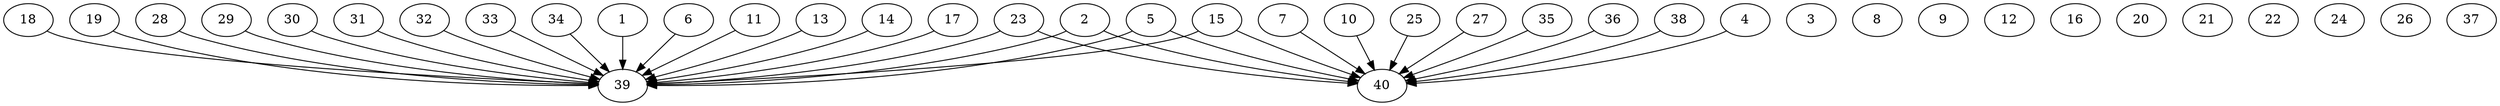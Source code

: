 // DAG automatically generated by daggen at Thu Oct  3 14:06:50 2019
// ./daggen --dot -n 40 --ccr 0.3 --fat 0.9 --regular 0.5 --density 0.5 --mindata 5242880 --maxdata 52428800 
digraph G {
  1 [size="77103787", alpha="0.15", expect_size="23131136"] 
  1 -> 39 [size ="23131136"]
  2 [size="58719573", alpha="0.06", expect_size="17615872"] 
  2 -> 39 [size ="17615872"]
  2 -> 40 [size ="17615872"]
  3 [size="114841600", alpha="0.19", expect_size="34452480"] 
  4 [size="26074453", alpha="0.08", expect_size="7822336"] 
  4 -> 40 [size ="7822336"]
  5 [size="96372053", alpha="0.04", expect_size="28911616"] 
  5 -> 39 [size ="28911616"]
  5 -> 40 [size ="28911616"]
  6 [size="157890560", alpha="0.11", expect_size="47367168"] 
  6 -> 39 [size ="47367168"]
  7 [size="92296533", alpha="0.19", expect_size="27688960"] 
  7 -> 40 [size ="27688960"]
  8 [size="29330773", alpha="0.08", expect_size="8799232"] 
  9 [size="20213760", alpha="0.12", expect_size="6064128"] 
  10 [size="44858027", alpha="0.11", expect_size="13457408"] 
  10 -> 40 [size ="13457408"]
  11 [size="105663147", alpha="0.16", expect_size="31698944"] 
  11 -> 39 [size ="31698944"]
  12 [size="67857067", alpha="0.08", expect_size="20357120"] 
  13 [size="114944000", alpha="0.06", expect_size="34483200"] 
  13 -> 39 [size ="34483200"]
  14 [size="110602240", alpha="0.00", expect_size="33180672"] 
  14 -> 39 [size ="33180672"]
  15 [size="172342613", alpha="0.02", expect_size="51702784"] 
  15 -> 39 [size ="51702784"]
  15 -> 40 [size ="51702784"]
  16 [size="49739093", alpha="0.15", expect_size="14921728"] 
  17 [size="134877867", alpha="0.18", expect_size="40463360"] 
  17 -> 39 [size ="40463360"]
  18 [size="128433493", alpha="0.17", expect_size="38530048"] 
  18 -> 39 [size ="38530048"]
  19 [size="34116267", alpha="0.11", expect_size="10234880"] 
  19 -> 39 [size ="10234880"]
  20 [size="129894400", alpha="0.04", expect_size="38968320"] 
  21 [size="58060800", alpha="0.05", expect_size="17418240"] 
  22 [size="25299627", alpha="0.11", expect_size="7589888"] 
  23 [size="84473173", alpha="0.10", expect_size="25341952"] 
  23 -> 39 [size ="25341952"]
  23 -> 40 [size ="25341952"]
  24 [size="128539307", alpha="0.09", expect_size="38561792"] 
  25 [size="130341547", alpha="0.19", expect_size="39102464"] 
  25 -> 40 [size ="39102464"]
  26 [size="147097600", alpha="0.07", expect_size="44129280"] 
  27 [size="110738773", alpha="0.04", expect_size="33221632"] 
  27 -> 40 [size ="33221632"]
  28 [size="91112107", alpha="0.02", expect_size="27333632"] 
  28 -> 39 [size ="27333632"]
  29 [size="69253120", alpha="0.01", expect_size="20775936"] 
  29 -> 39 [size ="20775936"]
  30 [size="152773973", alpha="0.03", expect_size="45832192"] 
  30 -> 39 [size ="45832192"]
  31 [size="26722987", alpha="0.17", expect_size="8016896"] 
  31 -> 39 [size ="8016896"]
  32 [size="65297067", alpha="0.17", expect_size="19589120"] 
  32 -> 39 [size ="19589120"]
  33 [size="152463360", alpha="0.09", expect_size="45739008"] 
  33 -> 39 [size ="45739008"]
  34 [size="71007573", alpha="0.14", expect_size="21302272"] 
  34 -> 39 [size ="21302272"]
  35 [size="144107520", alpha="0.18", expect_size="43232256"] 
  35 -> 40 [size ="43232256"]
  36 [size="136082773", alpha="0.06", expect_size="40824832"] 
  36 -> 40 [size ="40824832"]
  37 [size="30064640", alpha="0.09", expect_size="9019392"] 
  38 [size="58156373", alpha="0.06", expect_size="17446912"] 
  38 -> 40 [size ="17446912"]
  39 [size="74932907", alpha="0.05", expect_size="22479872"] 
  40 [size="83128320", alpha="0.18", expect_size="24938496"] 
}
